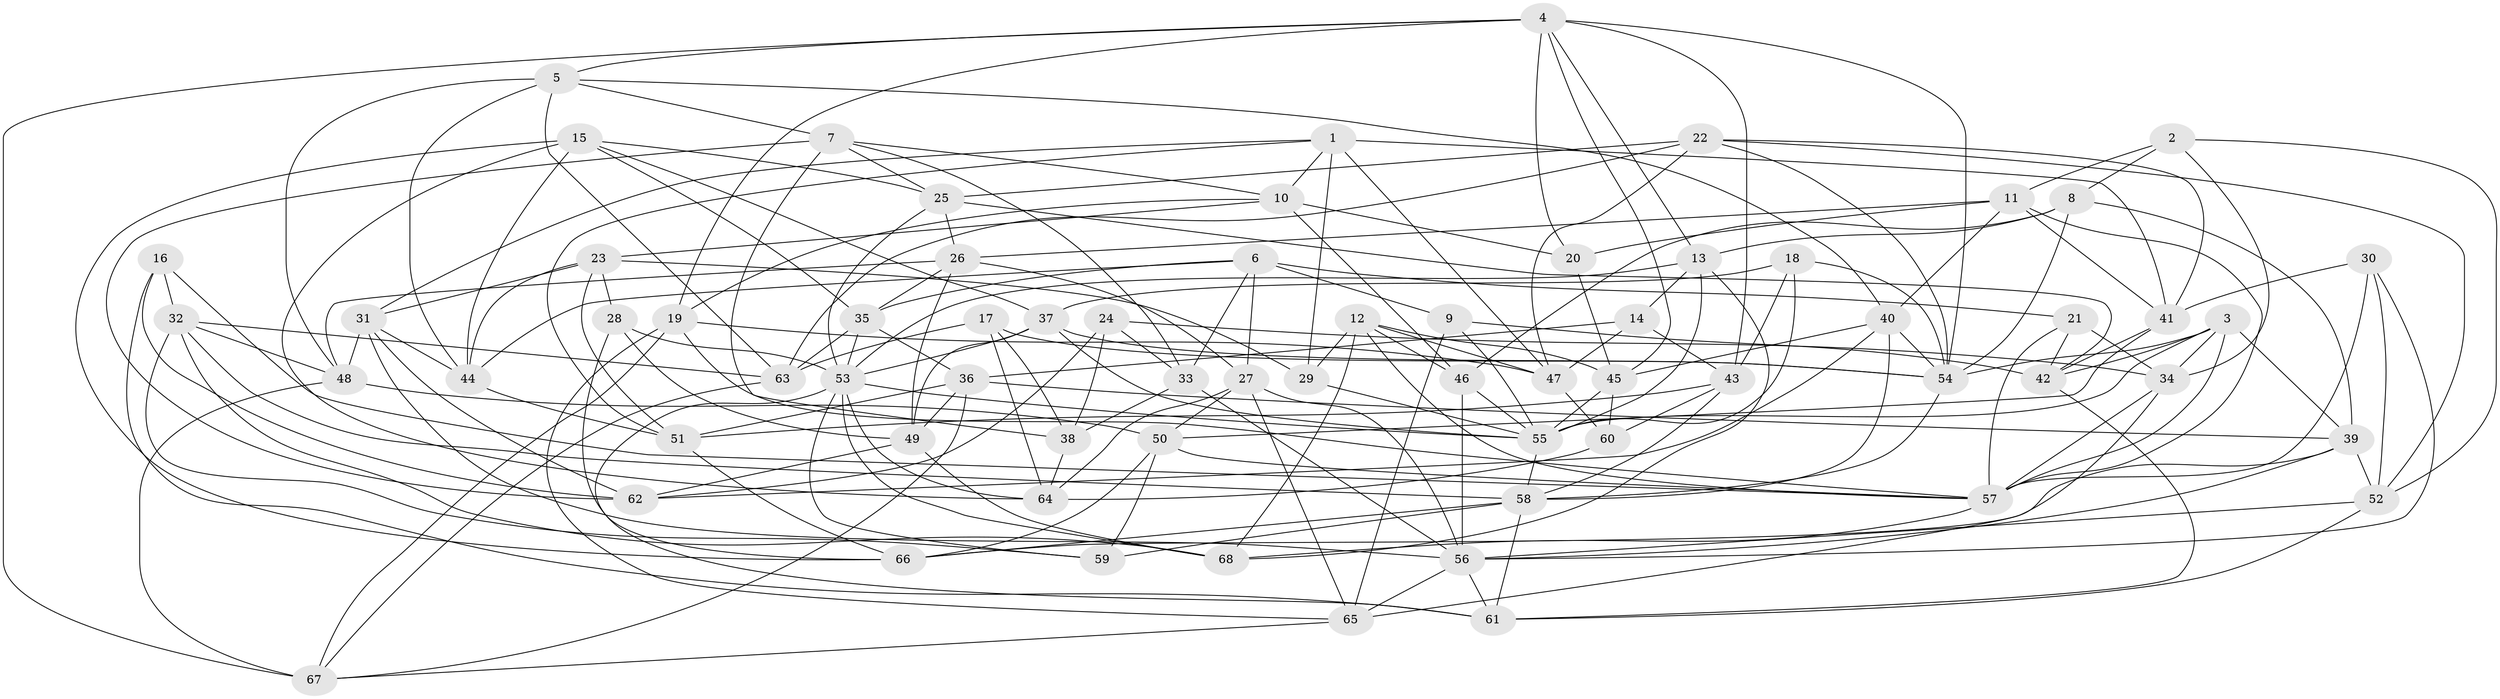 // original degree distribution, {4: 1.0}
// Generated by graph-tools (version 1.1) at 2025/27/03/09/25 03:27:02]
// undirected, 68 vertices, 199 edges
graph export_dot {
graph [start="1"]
  node [color=gray90,style=filled];
  1;
  2;
  3;
  4;
  5;
  6;
  7;
  8;
  9;
  10;
  11;
  12;
  13;
  14;
  15;
  16;
  17;
  18;
  19;
  20;
  21;
  22;
  23;
  24;
  25;
  26;
  27;
  28;
  29;
  30;
  31;
  32;
  33;
  34;
  35;
  36;
  37;
  38;
  39;
  40;
  41;
  42;
  43;
  44;
  45;
  46;
  47;
  48;
  49;
  50;
  51;
  52;
  53;
  54;
  55;
  56;
  57;
  58;
  59;
  60;
  61;
  62;
  63;
  64;
  65;
  66;
  67;
  68;
  1 -- 10 [weight=1.0];
  1 -- 29 [weight=1.0];
  1 -- 31 [weight=1.0];
  1 -- 41 [weight=1.0];
  1 -- 47 [weight=1.0];
  1 -- 51 [weight=1.0];
  2 -- 8 [weight=1.0];
  2 -- 11 [weight=1.0];
  2 -- 34 [weight=1.0];
  2 -- 52 [weight=1.0];
  3 -- 34 [weight=1.0];
  3 -- 39 [weight=1.0];
  3 -- 42 [weight=1.0];
  3 -- 54 [weight=1.0];
  3 -- 55 [weight=1.0];
  3 -- 57 [weight=1.0];
  4 -- 5 [weight=1.0];
  4 -- 13 [weight=1.0];
  4 -- 19 [weight=1.0];
  4 -- 20 [weight=1.0];
  4 -- 43 [weight=1.0];
  4 -- 45 [weight=1.0];
  4 -- 54 [weight=1.0];
  4 -- 67 [weight=1.0];
  5 -- 7 [weight=1.0];
  5 -- 40 [weight=1.0];
  5 -- 44 [weight=1.0];
  5 -- 48 [weight=1.0];
  5 -- 63 [weight=1.0];
  6 -- 9 [weight=1.0];
  6 -- 21 [weight=1.0];
  6 -- 27 [weight=1.0];
  6 -- 33 [weight=1.0];
  6 -- 35 [weight=1.0];
  6 -- 44 [weight=1.0];
  7 -- 10 [weight=1.0];
  7 -- 25 [weight=1.0];
  7 -- 33 [weight=1.0];
  7 -- 38 [weight=1.0];
  7 -- 62 [weight=1.0];
  8 -- 13 [weight=1.0];
  8 -- 39 [weight=1.0];
  8 -- 46 [weight=1.0];
  8 -- 54 [weight=2.0];
  9 -- 42 [weight=1.0];
  9 -- 55 [weight=1.0];
  9 -- 65 [weight=1.0];
  10 -- 19 [weight=1.0];
  10 -- 20 [weight=1.0];
  10 -- 23 [weight=1.0];
  10 -- 46 [weight=1.0];
  11 -- 20 [weight=1.0];
  11 -- 26 [weight=1.0];
  11 -- 40 [weight=1.0];
  11 -- 41 [weight=1.0];
  11 -- 57 [weight=1.0];
  12 -- 29 [weight=1.0];
  12 -- 45 [weight=1.0];
  12 -- 46 [weight=1.0];
  12 -- 47 [weight=1.0];
  12 -- 57 [weight=1.0];
  12 -- 68 [weight=1.0];
  13 -- 14 [weight=1.0];
  13 -- 53 [weight=1.0];
  13 -- 55 [weight=1.0];
  13 -- 68 [weight=1.0];
  14 -- 36 [weight=1.0];
  14 -- 43 [weight=1.0];
  14 -- 47 [weight=1.0];
  15 -- 25 [weight=1.0];
  15 -- 35 [weight=1.0];
  15 -- 37 [weight=1.0];
  15 -- 44 [weight=1.0];
  15 -- 64 [weight=1.0];
  15 -- 66 [weight=1.0];
  16 -- 32 [weight=1.0];
  16 -- 57 [weight=1.0];
  16 -- 61 [weight=1.0];
  16 -- 62 [weight=1.0];
  17 -- 38 [weight=1.0];
  17 -- 54 [weight=1.0];
  17 -- 63 [weight=1.0];
  17 -- 64 [weight=1.0];
  18 -- 37 [weight=1.0];
  18 -- 43 [weight=1.0];
  18 -- 54 [weight=1.0];
  18 -- 55 [weight=1.0];
  19 -- 47 [weight=1.0];
  19 -- 57 [weight=1.0];
  19 -- 65 [weight=1.0];
  19 -- 67 [weight=1.0];
  20 -- 45 [weight=1.0];
  21 -- 34 [weight=1.0];
  21 -- 42 [weight=1.0];
  21 -- 57 [weight=1.0];
  22 -- 25 [weight=1.0];
  22 -- 41 [weight=1.0];
  22 -- 47 [weight=1.0];
  22 -- 52 [weight=1.0];
  22 -- 54 [weight=1.0];
  22 -- 63 [weight=1.0];
  23 -- 28 [weight=1.0];
  23 -- 29 [weight=1.0];
  23 -- 31 [weight=1.0];
  23 -- 44 [weight=1.0];
  23 -- 51 [weight=1.0];
  24 -- 33 [weight=1.0];
  24 -- 34 [weight=1.0];
  24 -- 38 [weight=1.0];
  24 -- 62 [weight=1.0];
  25 -- 26 [weight=1.0];
  25 -- 42 [weight=1.0];
  25 -- 53 [weight=1.0];
  26 -- 27 [weight=1.0];
  26 -- 35 [weight=1.0];
  26 -- 48 [weight=1.0];
  26 -- 49 [weight=1.0];
  27 -- 50 [weight=1.0];
  27 -- 56 [weight=1.0];
  27 -- 64 [weight=1.0];
  27 -- 65 [weight=1.0];
  28 -- 49 [weight=1.0];
  28 -- 53 [weight=1.0];
  28 -- 66 [weight=1.0];
  29 -- 55 [weight=1.0];
  30 -- 41 [weight=1.0];
  30 -- 52 [weight=1.0];
  30 -- 56 [weight=1.0];
  30 -- 57 [weight=1.0];
  31 -- 44 [weight=1.0];
  31 -- 48 [weight=1.0];
  31 -- 56 [weight=1.0];
  31 -- 62 [weight=1.0];
  32 -- 48 [weight=1.0];
  32 -- 58 [weight=1.0];
  32 -- 59 [weight=1.0];
  32 -- 63 [weight=1.0];
  32 -- 68 [weight=1.0];
  33 -- 38 [weight=2.0];
  33 -- 56 [weight=1.0];
  34 -- 57 [weight=1.0];
  34 -- 65 [weight=1.0];
  35 -- 36 [weight=1.0];
  35 -- 53 [weight=1.0];
  35 -- 63 [weight=1.0];
  36 -- 39 [weight=1.0];
  36 -- 49 [weight=1.0];
  36 -- 51 [weight=1.0];
  36 -- 67 [weight=1.0];
  37 -- 49 [weight=1.0];
  37 -- 53 [weight=1.0];
  37 -- 54 [weight=1.0];
  37 -- 55 [weight=1.0];
  38 -- 64 [weight=1.0];
  39 -- 52 [weight=1.0];
  39 -- 56 [weight=1.0];
  39 -- 66 [weight=1.0];
  40 -- 45 [weight=1.0];
  40 -- 54 [weight=1.0];
  40 -- 58 [weight=1.0];
  40 -- 62 [weight=1.0];
  41 -- 42 [weight=1.0];
  41 -- 50 [weight=1.0];
  42 -- 61 [weight=1.0];
  43 -- 51 [weight=1.0];
  43 -- 58 [weight=1.0];
  43 -- 60 [weight=1.0];
  44 -- 51 [weight=1.0];
  45 -- 55 [weight=1.0];
  45 -- 60 [weight=1.0];
  46 -- 55 [weight=1.0];
  46 -- 56 [weight=2.0];
  47 -- 60 [weight=1.0];
  48 -- 50 [weight=1.0];
  48 -- 67 [weight=1.0];
  49 -- 62 [weight=1.0];
  49 -- 68 [weight=1.0];
  50 -- 57 [weight=1.0];
  50 -- 59 [weight=1.0];
  50 -- 66 [weight=1.0];
  51 -- 66 [weight=1.0];
  52 -- 56 [weight=1.0];
  52 -- 61 [weight=1.0];
  53 -- 55 [weight=1.0];
  53 -- 59 [weight=1.0];
  53 -- 61 [weight=1.0];
  53 -- 64 [weight=1.0];
  53 -- 68 [weight=1.0];
  54 -- 58 [weight=1.0];
  55 -- 58 [weight=1.0];
  56 -- 61 [weight=1.0];
  56 -- 65 [weight=1.0];
  57 -- 68 [weight=1.0];
  58 -- 59 [weight=1.0];
  58 -- 61 [weight=1.0];
  58 -- 66 [weight=1.0];
  60 -- 64 [weight=1.0];
  63 -- 67 [weight=1.0];
  65 -- 67 [weight=1.0];
}
